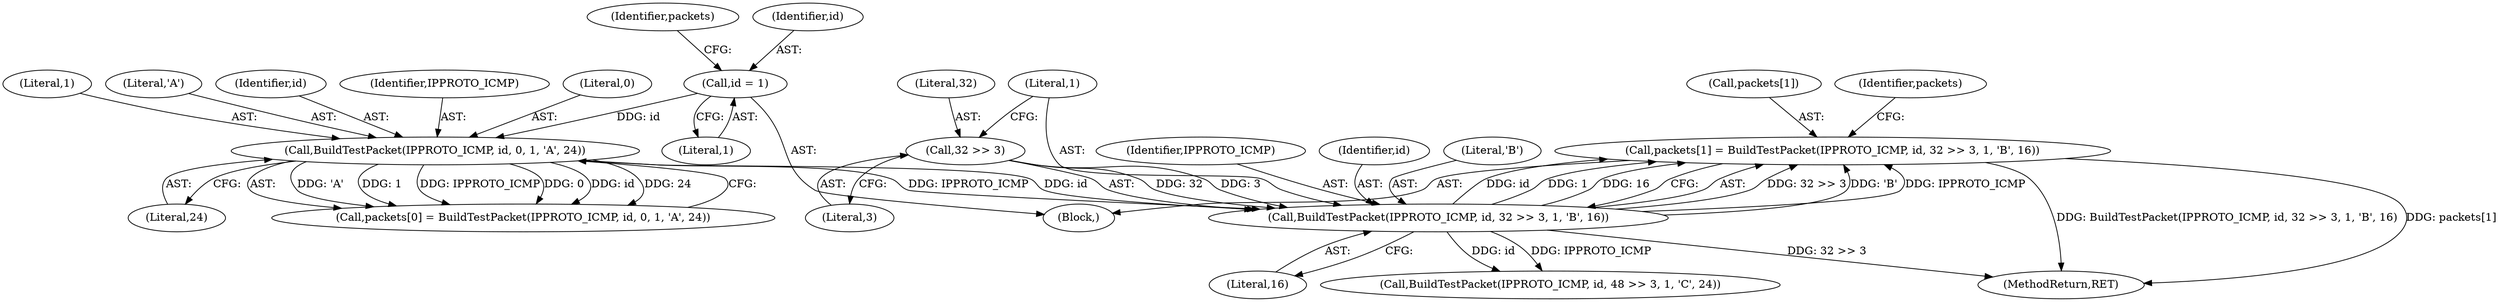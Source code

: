 digraph "0_suricata_4a04f814b15762eb446a5ead4d69d021512df6f8_1@array" {
"1000155" [label="(Call,packets[1] = BuildTestPacket(IPPROTO_ICMP, id, 32 >> 3, 1, 'B', 16))"];
"1000159" [label="(Call,BuildTestPacket(IPPROTO_ICMP, id, 32 >> 3, 1, 'B', 16))"];
"1000148" [label="(Call,BuildTestPacket(IPPROTO_ICMP, id, 0, 1, 'A', 24))"];
"1000135" [label="(Call,id = 1)"];
"1000162" [label="(Call,32 >> 3)"];
"1000172" [label="(Call,BuildTestPacket(IPPROTO_ICMP, id, 48 >> 3, 1, 'C', 24))"];
"1000163" [label="(Literal,32)"];
"1000160" [label="(Identifier,IPPROTO_ICMP)"];
"1000150" [label="(Identifier,id)"];
"1000522" [label="(MethodReturn,RET)"];
"1000144" [label="(Call,packets[0] = BuildTestPacket(IPPROTO_ICMP, id, 0, 1, 'A', 24))"];
"1000156" [label="(Call,packets[1])"];
"1000149" [label="(Identifier,IPPROTO_ICMP)"];
"1000155" [label="(Call,packets[1] = BuildTestPacket(IPPROTO_ICMP, id, 32 >> 3, 1, 'B', 16))"];
"1000162" [label="(Call,32 >> 3)"];
"1000151" [label="(Literal,0)"];
"1000165" [label="(Literal,1)"];
"1000140" [label="(Identifier,packets)"];
"1000135" [label="(Call,id = 1)"];
"1000137" [label="(Literal,1)"];
"1000152" [label="(Literal,1)"];
"1000153" [label="(Literal,'A')"];
"1000159" [label="(Call,BuildTestPacket(IPPROTO_ICMP, id, 32 >> 3, 1, 'B', 16))"];
"1000161" [label="(Identifier,id)"];
"1000170" [label="(Identifier,packets)"];
"1000166" [label="(Literal,'B')"];
"1000136" [label="(Identifier,id)"];
"1000164" [label="(Literal,3)"];
"1000148" [label="(Call,BuildTestPacket(IPPROTO_ICMP, id, 0, 1, 'A', 24))"];
"1000127" [label="(Block,)"];
"1000154" [label="(Literal,24)"];
"1000167" [label="(Literal,16)"];
"1000155" -> "1000127"  [label="AST: "];
"1000155" -> "1000159"  [label="CFG: "];
"1000156" -> "1000155"  [label="AST: "];
"1000159" -> "1000155"  [label="AST: "];
"1000170" -> "1000155"  [label="CFG: "];
"1000155" -> "1000522"  [label="DDG: BuildTestPacket(IPPROTO_ICMP, id, 32 >> 3, 1, 'B', 16)"];
"1000155" -> "1000522"  [label="DDG: packets[1]"];
"1000159" -> "1000155"  [label="DDG: 32 >> 3"];
"1000159" -> "1000155"  [label="DDG: 'B'"];
"1000159" -> "1000155"  [label="DDG: IPPROTO_ICMP"];
"1000159" -> "1000155"  [label="DDG: id"];
"1000159" -> "1000155"  [label="DDG: 1"];
"1000159" -> "1000155"  [label="DDG: 16"];
"1000159" -> "1000167"  [label="CFG: "];
"1000160" -> "1000159"  [label="AST: "];
"1000161" -> "1000159"  [label="AST: "];
"1000162" -> "1000159"  [label="AST: "];
"1000165" -> "1000159"  [label="AST: "];
"1000166" -> "1000159"  [label="AST: "];
"1000167" -> "1000159"  [label="AST: "];
"1000159" -> "1000522"  [label="DDG: 32 >> 3"];
"1000148" -> "1000159"  [label="DDG: IPPROTO_ICMP"];
"1000148" -> "1000159"  [label="DDG: id"];
"1000162" -> "1000159"  [label="DDG: 32"];
"1000162" -> "1000159"  [label="DDG: 3"];
"1000159" -> "1000172"  [label="DDG: IPPROTO_ICMP"];
"1000159" -> "1000172"  [label="DDG: id"];
"1000148" -> "1000144"  [label="AST: "];
"1000148" -> "1000154"  [label="CFG: "];
"1000149" -> "1000148"  [label="AST: "];
"1000150" -> "1000148"  [label="AST: "];
"1000151" -> "1000148"  [label="AST: "];
"1000152" -> "1000148"  [label="AST: "];
"1000153" -> "1000148"  [label="AST: "];
"1000154" -> "1000148"  [label="AST: "];
"1000144" -> "1000148"  [label="CFG: "];
"1000148" -> "1000144"  [label="DDG: 'A'"];
"1000148" -> "1000144"  [label="DDG: 1"];
"1000148" -> "1000144"  [label="DDG: IPPROTO_ICMP"];
"1000148" -> "1000144"  [label="DDG: 0"];
"1000148" -> "1000144"  [label="DDG: id"];
"1000148" -> "1000144"  [label="DDG: 24"];
"1000135" -> "1000148"  [label="DDG: id"];
"1000135" -> "1000127"  [label="AST: "];
"1000135" -> "1000137"  [label="CFG: "];
"1000136" -> "1000135"  [label="AST: "];
"1000137" -> "1000135"  [label="AST: "];
"1000140" -> "1000135"  [label="CFG: "];
"1000162" -> "1000164"  [label="CFG: "];
"1000163" -> "1000162"  [label="AST: "];
"1000164" -> "1000162"  [label="AST: "];
"1000165" -> "1000162"  [label="CFG: "];
}

